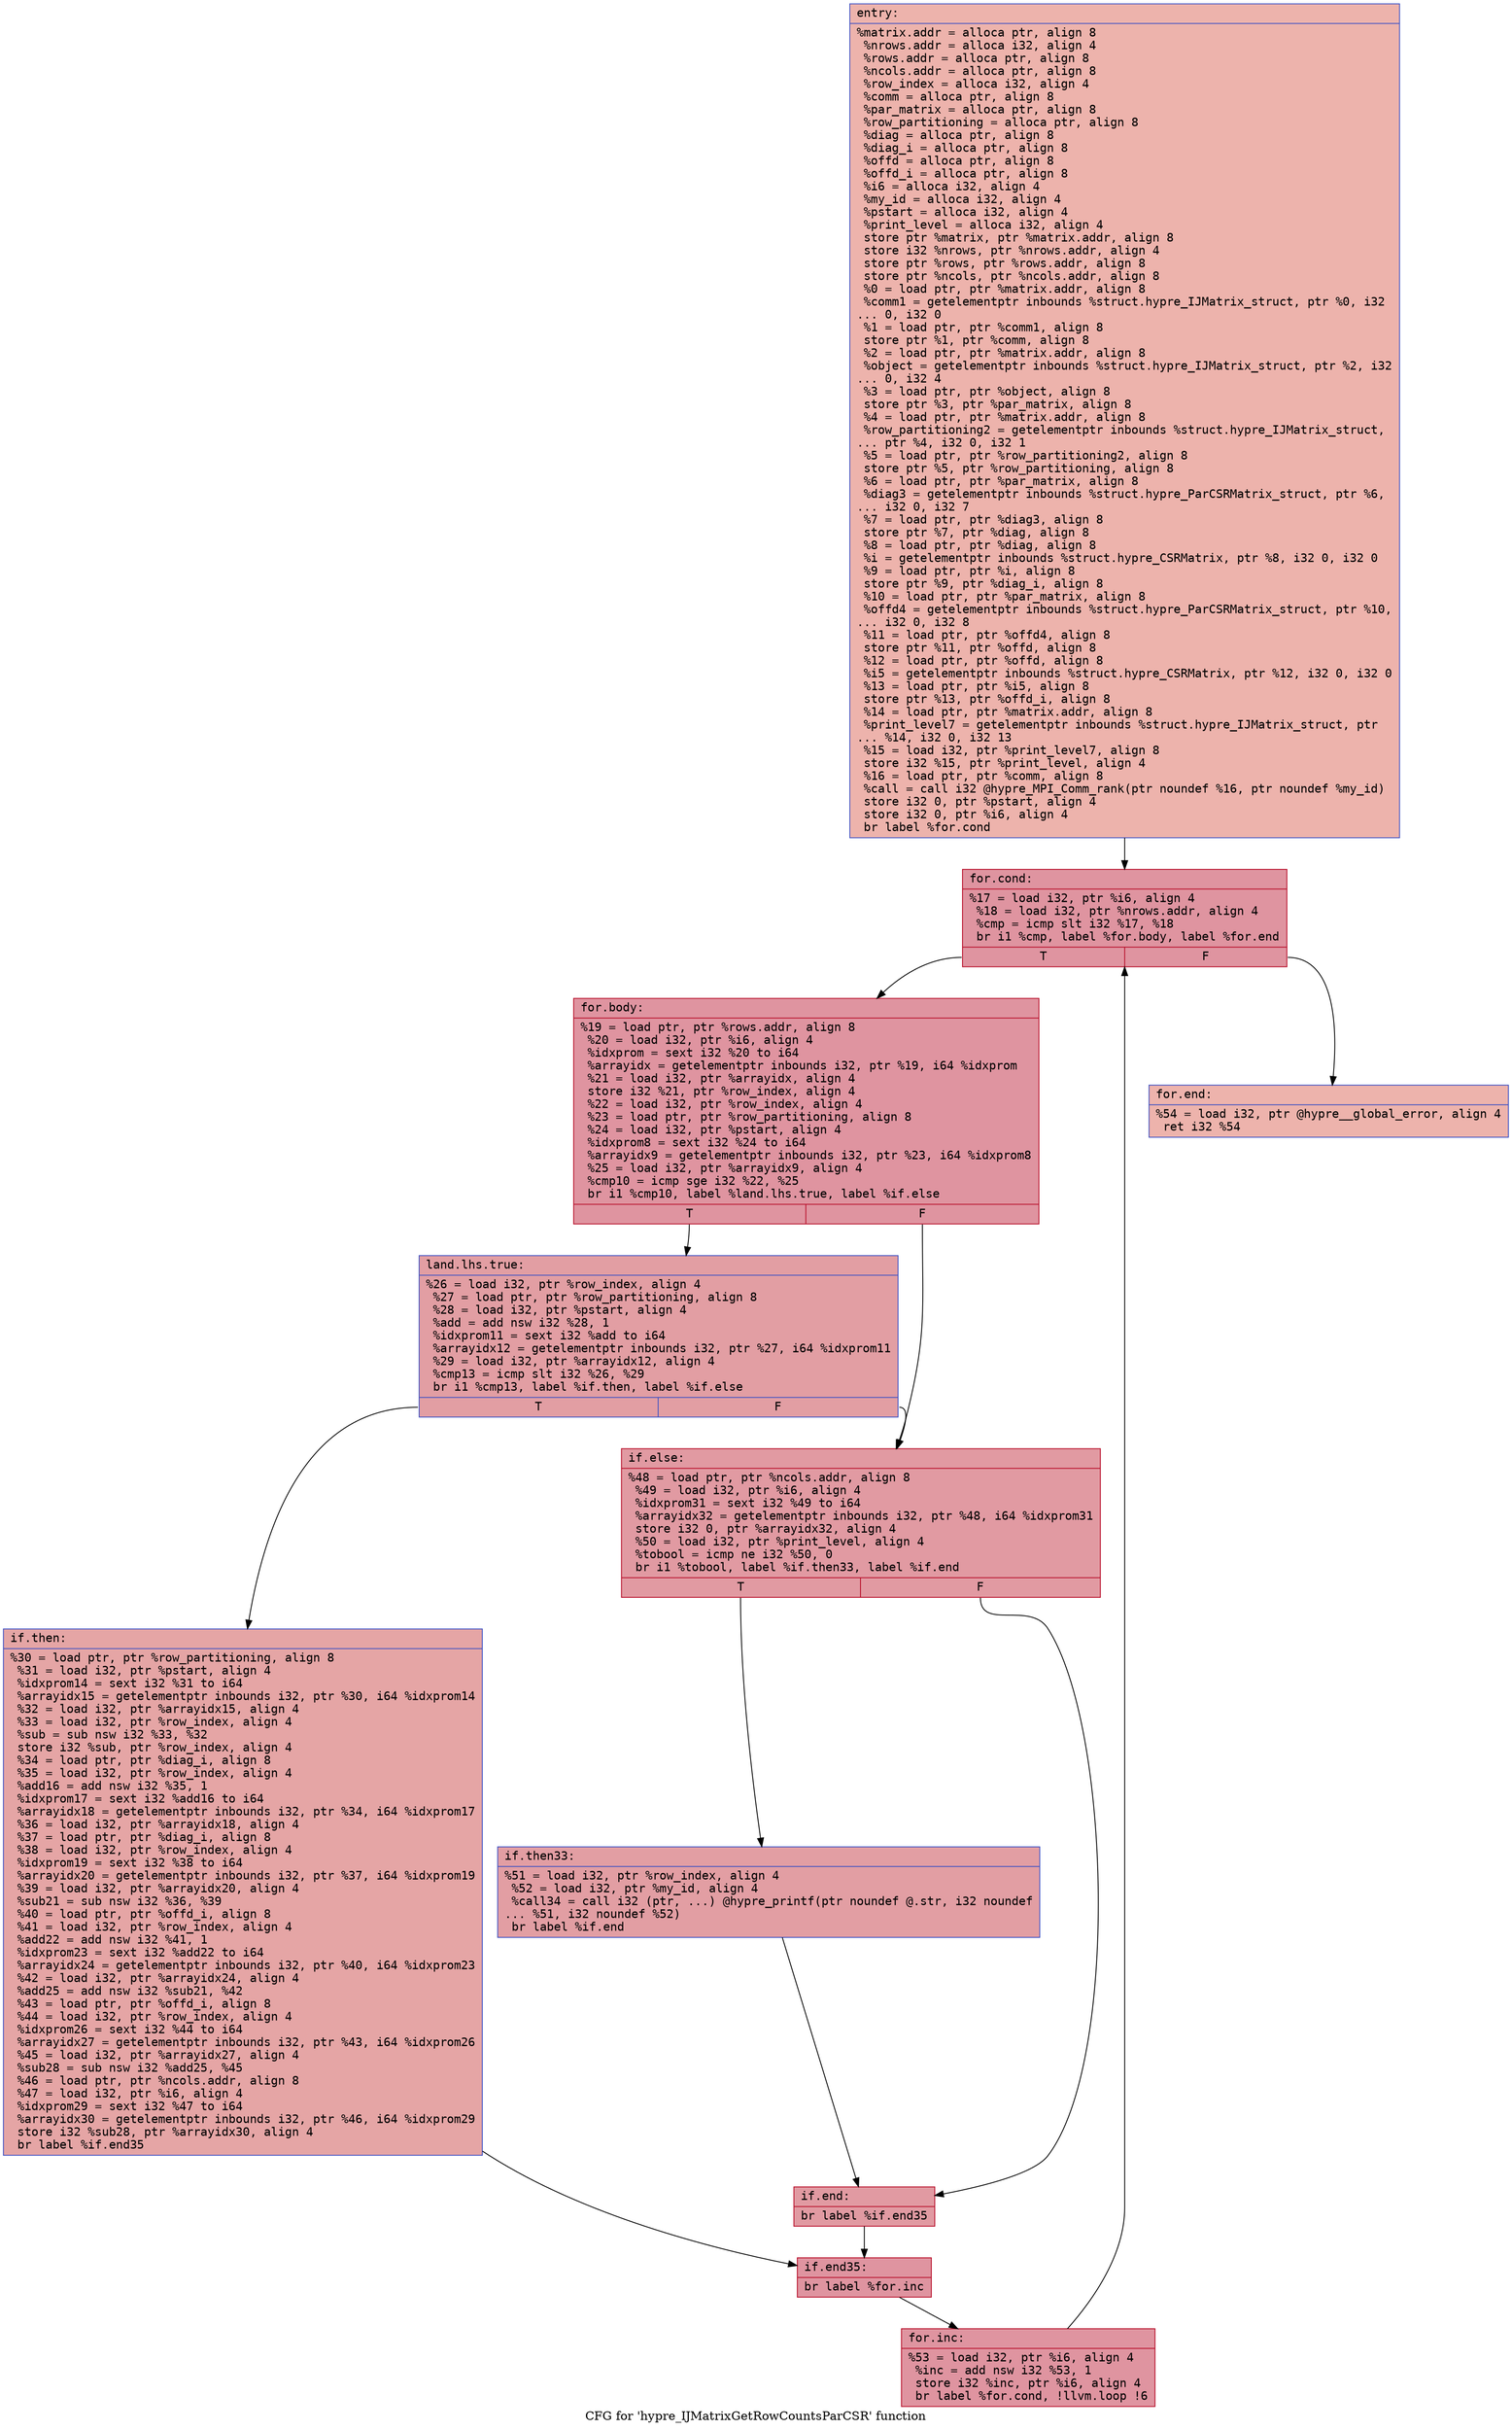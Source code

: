 digraph "CFG for 'hypre_IJMatrixGetRowCountsParCSR' function" {
	label="CFG for 'hypre_IJMatrixGetRowCountsParCSR' function";

	Node0x5640832603d0 [shape=record,color="#3d50c3ff", style=filled, fillcolor="#d6524470" fontname="Courier",label="{entry:\l|  %matrix.addr = alloca ptr, align 8\l  %nrows.addr = alloca i32, align 4\l  %rows.addr = alloca ptr, align 8\l  %ncols.addr = alloca ptr, align 8\l  %row_index = alloca i32, align 4\l  %comm = alloca ptr, align 8\l  %par_matrix = alloca ptr, align 8\l  %row_partitioning = alloca ptr, align 8\l  %diag = alloca ptr, align 8\l  %diag_i = alloca ptr, align 8\l  %offd = alloca ptr, align 8\l  %offd_i = alloca ptr, align 8\l  %i6 = alloca i32, align 4\l  %my_id = alloca i32, align 4\l  %pstart = alloca i32, align 4\l  %print_level = alloca i32, align 4\l  store ptr %matrix, ptr %matrix.addr, align 8\l  store i32 %nrows, ptr %nrows.addr, align 4\l  store ptr %rows, ptr %rows.addr, align 8\l  store ptr %ncols, ptr %ncols.addr, align 8\l  %0 = load ptr, ptr %matrix.addr, align 8\l  %comm1 = getelementptr inbounds %struct.hypre_IJMatrix_struct, ptr %0, i32\l... 0, i32 0\l  %1 = load ptr, ptr %comm1, align 8\l  store ptr %1, ptr %comm, align 8\l  %2 = load ptr, ptr %matrix.addr, align 8\l  %object = getelementptr inbounds %struct.hypre_IJMatrix_struct, ptr %2, i32\l... 0, i32 4\l  %3 = load ptr, ptr %object, align 8\l  store ptr %3, ptr %par_matrix, align 8\l  %4 = load ptr, ptr %matrix.addr, align 8\l  %row_partitioning2 = getelementptr inbounds %struct.hypre_IJMatrix_struct,\l... ptr %4, i32 0, i32 1\l  %5 = load ptr, ptr %row_partitioning2, align 8\l  store ptr %5, ptr %row_partitioning, align 8\l  %6 = load ptr, ptr %par_matrix, align 8\l  %diag3 = getelementptr inbounds %struct.hypre_ParCSRMatrix_struct, ptr %6,\l... i32 0, i32 7\l  %7 = load ptr, ptr %diag3, align 8\l  store ptr %7, ptr %diag, align 8\l  %8 = load ptr, ptr %diag, align 8\l  %i = getelementptr inbounds %struct.hypre_CSRMatrix, ptr %8, i32 0, i32 0\l  %9 = load ptr, ptr %i, align 8\l  store ptr %9, ptr %diag_i, align 8\l  %10 = load ptr, ptr %par_matrix, align 8\l  %offd4 = getelementptr inbounds %struct.hypre_ParCSRMatrix_struct, ptr %10,\l... i32 0, i32 8\l  %11 = load ptr, ptr %offd4, align 8\l  store ptr %11, ptr %offd, align 8\l  %12 = load ptr, ptr %offd, align 8\l  %i5 = getelementptr inbounds %struct.hypre_CSRMatrix, ptr %12, i32 0, i32 0\l  %13 = load ptr, ptr %i5, align 8\l  store ptr %13, ptr %offd_i, align 8\l  %14 = load ptr, ptr %matrix.addr, align 8\l  %print_level7 = getelementptr inbounds %struct.hypre_IJMatrix_struct, ptr\l... %14, i32 0, i32 13\l  %15 = load i32, ptr %print_level7, align 8\l  store i32 %15, ptr %print_level, align 4\l  %16 = load ptr, ptr %comm, align 8\l  %call = call i32 @hypre_MPI_Comm_rank(ptr noundef %16, ptr noundef %my_id)\l  store i32 0, ptr %pstart, align 4\l  store i32 0, ptr %i6, align 4\l  br label %for.cond\l}"];
	Node0x5640832603d0 -> Node0x5640832629d0[tooltip="entry -> for.cond\nProbability 100.00%" ];
	Node0x5640832629d0 [shape=record,color="#b70d28ff", style=filled, fillcolor="#b70d2870" fontname="Courier",label="{for.cond:\l|  %17 = load i32, ptr %i6, align 4\l  %18 = load i32, ptr %nrows.addr, align 4\l  %cmp = icmp slt i32 %17, %18\l  br i1 %cmp, label %for.body, label %for.end\l|{<s0>T|<s1>F}}"];
	Node0x5640832629d0:s0 -> Node0x564083262c20[tooltip="for.cond -> for.body\nProbability 96.88%" ];
	Node0x5640832629d0:s1 -> Node0x564083262c70[tooltip="for.cond -> for.end\nProbability 3.12%" ];
	Node0x564083262c20 [shape=record,color="#b70d28ff", style=filled, fillcolor="#b70d2870" fontname="Courier",label="{for.body:\l|  %19 = load ptr, ptr %rows.addr, align 8\l  %20 = load i32, ptr %i6, align 4\l  %idxprom = sext i32 %20 to i64\l  %arrayidx = getelementptr inbounds i32, ptr %19, i64 %idxprom\l  %21 = load i32, ptr %arrayidx, align 4\l  store i32 %21, ptr %row_index, align 4\l  %22 = load i32, ptr %row_index, align 4\l  %23 = load ptr, ptr %row_partitioning, align 8\l  %24 = load i32, ptr %pstart, align 4\l  %idxprom8 = sext i32 %24 to i64\l  %arrayidx9 = getelementptr inbounds i32, ptr %23, i64 %idxprom8\l  %25 = load i32, ptr %arrayidx9, align 4\l  %cmp10 = icmp sge i32 %22, %25\l  br i1 %cmp10, label %land.lhs.true, label %if.else\l|{<s0>T|<s1>F}}"];
	Node0x564083262c20:s0 -> Node0x564083263500[tooltip="for.body -> land.lhs.true\nProbability 50.00%" ];
	Node0x564083262c20:s1 -> Node0x564083263580[tooltip="for.body -> if.else\nProbability 50.00%" ];
	Node0x564083263500 [shape=record,color="#3d50c3ff", style=filled, fillcolor="#be242e70" fontname="Courier",label="{land.lhs.true:\l|  %26 = load i32, ptr %row_index, align 4\l  %27 = load ptr, ptr %row_partitioning, align 8\l  %28 = load i32, ptr %pstart, align 4\l  %add = add nsw i32 %28, 1\l  %idxprom11 = sext i32 %add to i64\l  %arrayidx12 = getelementptr inbounds i32, ptr %27, i64 %idxprom11\l  %29 = load i32, ptr %arrayidx12, align 4\l  %cmp13 = icmp slt i32 %26, %29\l  br i1 %cmp13, label %if.then, label %if.else\l|{<s0>T|<s1>F}}"];
	Node0x564083263500:s0 -> Node0x564083263b70[tooltip="land.lhs.true -> if.then\nProbability 50.00%" ];
	Node0x564083263500:s1 -> Node0x564083263580[tooltip="land.lhs.true -> if.else\nProbability 50.00%" ];
	Node0x564083263b70 [shape=record,color="#3d50c3ff", style=filled, fillcolor="#c5333470" fontname="Courier",label="{if.then:\l|  %30 = load ptr, ptr %row_partitioning, align 8\l  %31 = load i32, ptr %pstart, align 4\l  %idxprom14 = sext i32 %31 to i64\l  %arrayidx15 = getelementptr inbounds i32, ptr %30, i64 %idxprom14\l  %32 = load i32, ptr %arrayidx15, align 4\l  %33 = load i32, ptr %row_index, align 4\l  %sub = sub nsw i32 %33, %32\l  store i32 %sub, ptr %row_index, align 4\l  %34 = load ptr, ptr %diag_i, align 8\l  %35 = load i32, ptr %row_index, align 4\l  %add16 = add nsw i32 %35, 1\l  %idxprom17 = sext i32 %add16 to i64\l  %arrayidx18 = getelementptr inbounds i32, ptr %34, i64 %idxprom17\l  %36 = load i32, ptr %arrayidx18, align 4\l  %37 = load ptr, ptr %diag_i, align 8\l  %38 = load i32, ptr %row_index, align 4\l  %idxprom19 = sext i32 %38 to i64\l  %arrayidx20 = getelementptr inbounds i32, ptr %37, i64 %idxprom19\l  %39 = load i32, ptr %arrayidx20, align 4\l  %sub21 = sub nsw i32 %36, %39\l  %40 = load ptr, ptr %offd_i, align 8\l  %41 = load i32, ptr %row_index, align 4\l  %add22 = add nsw i32 %41, 1\l  %idxprom23 = sext i32 %add22 to i64\l  %arrayidx24 = getelementptr inbounds i32, ptr %40, i64 %idxprom23\l  %42 = load i32, ptr %arrayidx24, align 4\l  %add25 = add nsw i32 %sub21, %42\l  %43 = load ptr, ptr %offd_i, align 8\l  %44 = load i32, ptr %row_index, align 4\l  %idxprom26 = sext i32 %44 to i64\l  %arrayidx27 = getelementptr inbounds i32, ptr %43, i64 %idxprom26\l  %45 = load i32, ptr %arrayidx27, align 4\l  %sub28 = sub nsw i32 %add25, %45\l  %46 = load ptr, ptr %ncols.addr, align 8\l  %47 = load i32, ptr %i6, align 4\l  %idxprom29 = sext i32 %47 to i64\l  %arrayidx30 = getelementptr inbounds i32, ptr %46, i64 %idxprom29\l  store i32 %sub28, ptr %arrayidx30, align 4\l  br label %if.end35\l}"];
	Node0x564083263b70 -> Node0x564083251770[tooltip="if.then -> if.end35\nProbability 100.00%" ];
	Node0x564083263580 [shape=record,color="#b70d28ff", style=filled, fillcolor="#bb1b2c70" fontname="Courier",label="{if.else:\l|  %48 = load ptr, ptr %ncols.addr, align 8\l  %49 = load i32, ptr %i6, align 4\l  %idxprom31 = sext i32 %49 to i64\l  %arrayidx32 = getelementptr inbounds i32, ptr %48, i64 %idxprom31\l  store i32 0, ptr %arrayidx32, align 4\l  %50 = load i32, ptr %print_level, align 4\l  %tobool = icmp ne i32 %50, 0\l  br i1 %tobool, label %if.then33, label %if.end\l|{<s0>T|<s1>F}}"];
	Node0x564083263580:s0 -> Node0x564083251ca0[tooltip="if.else -> if.then33\nProbability 62.50%" ];
	Node0x564083263580:s1 -> Node0x564083251d20[tooltip="if.else -> if.end\nProbability 37.50%" ];
	Node0x564083251ca0 [shape=record,color="#3d50c3ff", style=filled, fillcolor="#be242e70" fontname="Courier",label="{if.then33:\l|  %51 = load i32, ptr %row_index, align 4\l  %52 = load i32, ptr %my_id, align 4\l  %call34 = call i32 (ptr, ...) @hypre_printf(ptr noundef @.str, i32 noundef\l... %51, i32 noundef %52)\l  br label %if.end\l}"];
	Node0x564083251ca0 -> Node0x564083251d20[tooltip="if.then33 -> if.end\nProbability 100.00%" ];
	Node0x564083251d20 [shape=record,color="#b70d28ff", style=filled, fillcolor="#bb1b2c70" fontname="Courier",label="{if.end:\l|  br label %if.end35\l}"];
	Node0x564083251d20 -> Node0x564083251770[tooltip="if.end -> if.end35\nProbability 100.00%" ];
	Node0x564083251770 [shape=record,color="#b70d28ff", style=filled, fillcolor="#b70d2870" fontname="Courier",label="{if.end35:\l|  br label %for.inc\l}"];
	Node0x564083251770 -> Node0x564083268b60[tooltip="if.end35 -> for.inc\nProbability 100.00%" ];
	Node0x564083268b60 [shape=record,color="#b70d28ff", style=filled, fillcolor="#b70d2870" fontname="Courier",label="{for.inc:\l|  %53 = load i32, ptr %i6, align 4\l  %inc = add nsw i32 %53, 1\l  store i32 %inc, ptr %i6, align 4\l  br label %for.cond, !llvm.loop !6\l}"];
	Node0x564083268b60 -> Node0x5640832629d0[tooltip="for.inc -> for.cond\nProbability 100.00%" ];
	Node0x564083262c70 [shape=record,color="#3d50c3ff", style=filled, fillcolor="#d6524470" fontname="Courier",label="{for.end:\l|  %54 = load i32, ptr @hypre__global_error, align 4\l  ret i32 %54\l}"];
}
